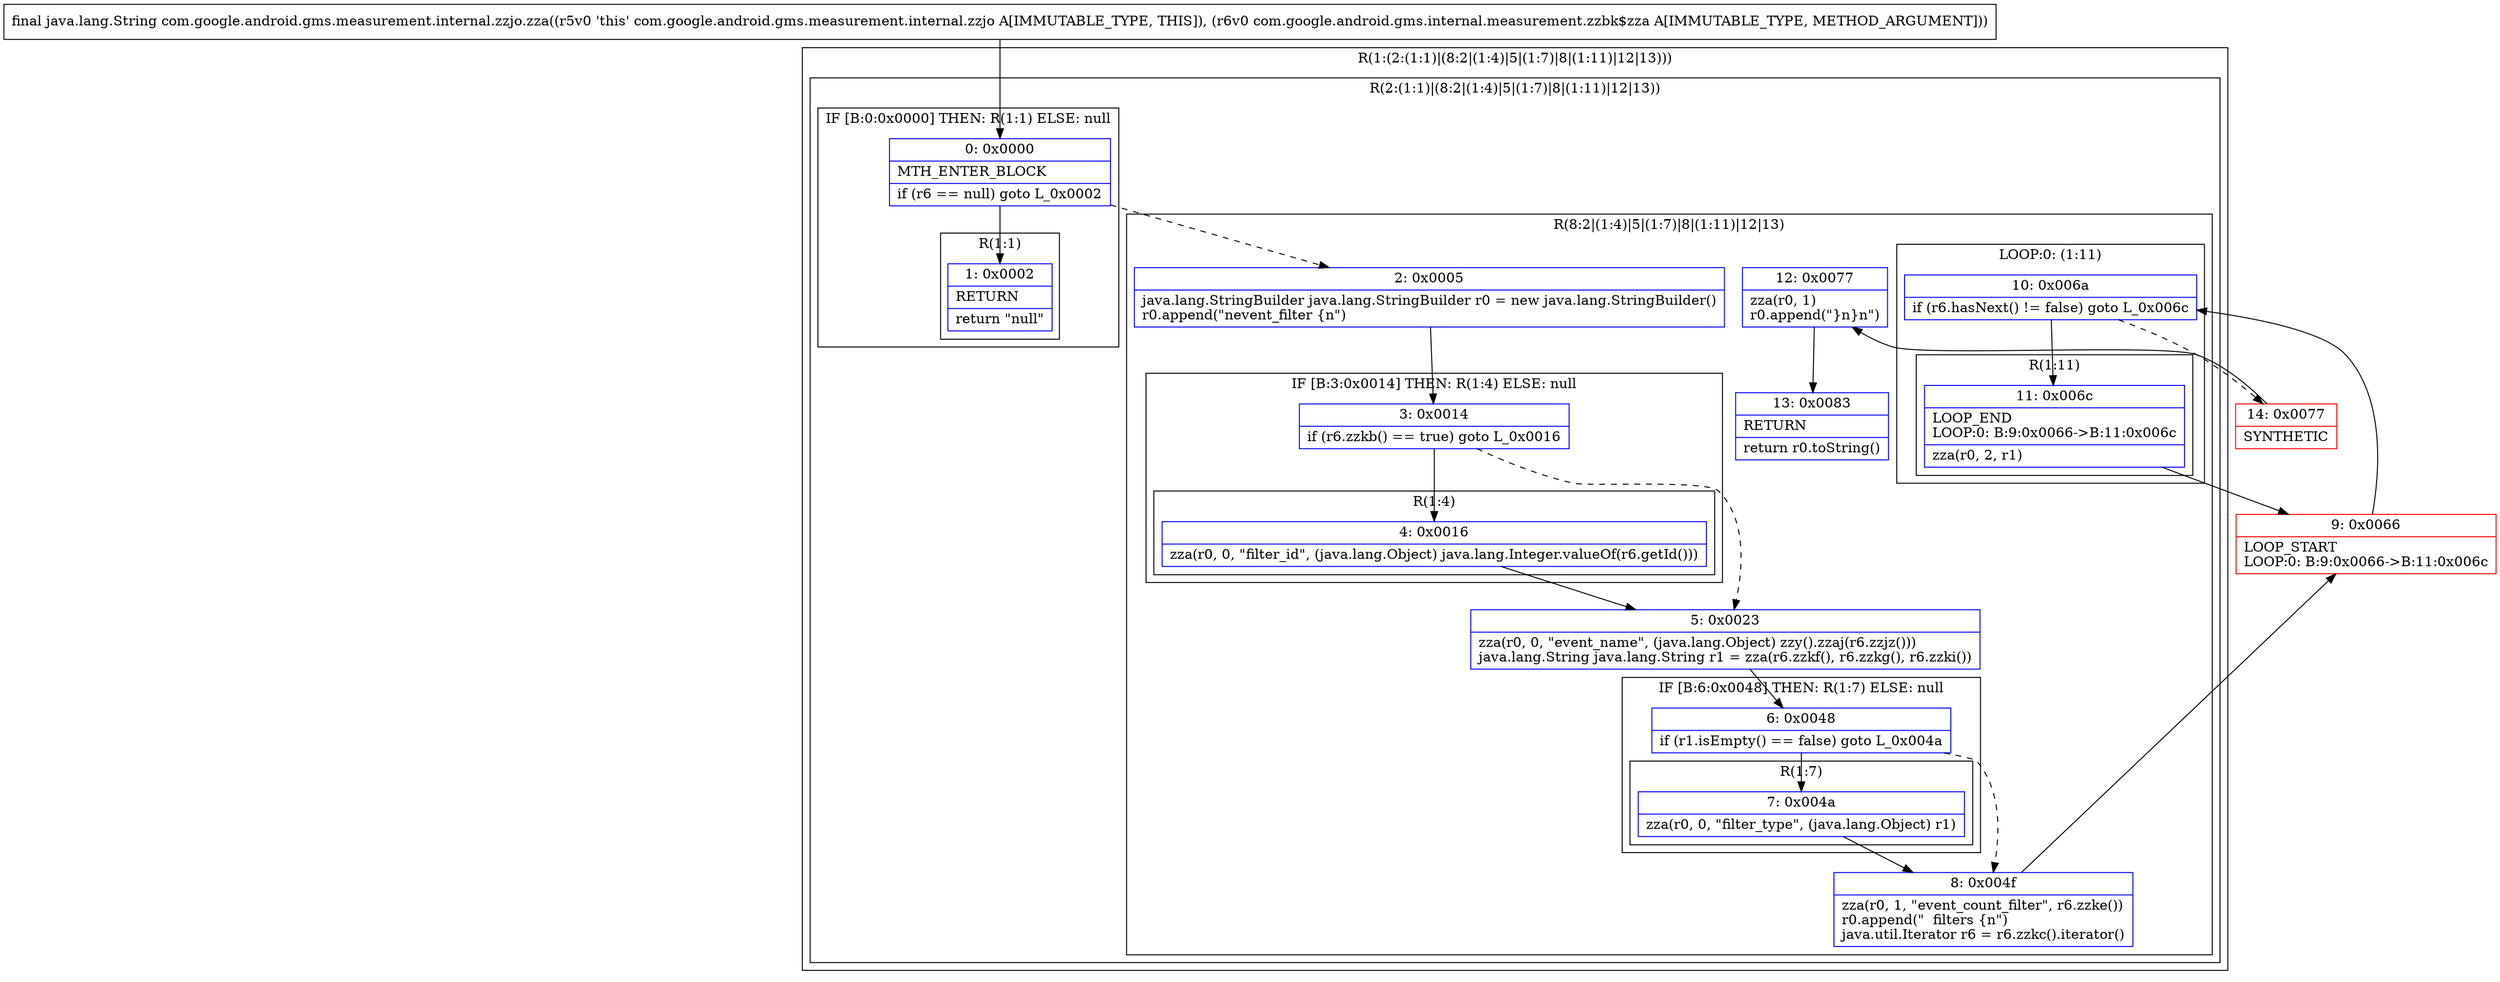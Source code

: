 digraph "CFG forcom.google.android.gms.measurement.internal.zzjo.zza(Lcom\/google\/android\/gms\/internal\/measurement\/zzbk$zza;)Ljava\/lang\/String;" {
subgraph cluster_Region_823277017 {
label = "R(1:(2:(1:1)|(8:2|(1:4)|5|(1:7)|8|(1:11)|12|13)))";
node [shape=record,color=blue];
subgraph cluster_Region_256830124 {
label = "R(2:(1:1)|(8:2|(1:4)|5|(1:7)|8|(1:11)|12|13))";
node [shape=record,color=blue];
subgraph cluster_IfRegion_539220862 {
label = "IF [B:0:0x0000] THEN: R(1:1) ELSE: null";
node [shape=record,color=blue];
Node_0 [shape=record,label="{0\:\ 0x0000|MTH_ENTER_BLOCK\l|if (r6 == null) goto L_0x0002\l}"];
subgraph cluster_Region_180081334 {
label = "R(1:1)";
node [shape=record,color=blue];
Node_1 [shape=record,label="{1\:\ 0x0002|RETURN\l|return \"null\"\l}"];
}
}
subgraph cluster_Region_2082119617 {
label = "R(8:2|(1:4)|5|(1:7)|8|(1:11)|12|13)";
node [shape=record,color=blue];
Node_2 [shape=record,label="{2\:\ 0x0005|java.lang.StringBuilder java.lang.StringBuilder r0 = new java.lang.StringBuilder()\lr0.append(\"nevent_filter \{n\")\l}"];
subgraph cluster_IfRegion_707236549 {
label = "IF [B:3:0x0014] THEN: R(1:4) ELSE: null";
node [shape=record,color=blue];
Node_3 [shape=record,label="{3\:\ 0x0014|if (r6.zzkb() == true) goto L_0x0016\l}"];
subgraph cluster_Region_1584138782 {
label = "R(1:4)";
node [shape=record,color=blue];
Node_4 [shape=record,label="{4\:\ 0x0016|zza(r0, 0, \"filter_id\", (java.lang.Object) java.lang.Integer.valueOf(r6.getId()))\l}"];
}
}
Node_5 [shape=record,label="{5\:\ 0x0023|zza(r0, 0, \"event_name\", (java.lang.Object) zzy().zzaj(r6.zzjz()))\ljava.lang.String java.lang.String r1 = zza(r6.zzkf(), r6.zzkg(), r6.zzki())\l}"];
subgraph cluster_IfRegion_1588834835 {
label = "IF [B:6:0x0048] THEN: R(1:7) ELSE: null";
node [shape=record,color=blue];
Node_6 [shape=record,label="{6\:\ 0x0048|if (r1.isEmpty() == false) goto L_0x004a\l}"];
subgraph cluster_Region_1426758331 {
label = "R(1:7)";
node [shape=record,color=blue];
Node_7 [shape=record,label="{7\:\ 0x004a|zza(r0, 0, \"filter_type\", (java.lang.Object) r1)\l}"];
}
}
Node_8 [shape=record,label="{8\:\ 0x004f|zza(r0, 1, \"event_count_filter\", r6.zzke())\lr0.append(\"  filters \{n\")\ljava.util.Iterator r6 = r6.zzkc().iterator()\l}"];
subgraph cluster_LoopRegion_1388578471 {
label = "LOOP:0: (1:11)";
node [shape=record,color=blue];
Node_10 [shape=record,label="{10\:\ 0x006a|if (r6.hasNext() != false) goto L_0x006c\l}"];
subgraph cluster_Region_1988091786 {
label = "R(1:11)";
node [shape=record,color=blue];
Node_11 [shape=record,label="{11\:\ 0x006c|LOOP_END\lLOOP:0: B:9:0x0066\-\>B:11:0x006c\l|zza(r0, 2, r1)\l}"];
}
}
Node_12 [shape=record,label="{12\:\ 0x0077|zza(r0, 1)\lr0.append(\"\}n\}n\")\l}"];
Node_13 [shape=record,label="{13\:\ 0x0083|RETURN\l|return r0.toString()\l}"];
}
}
}
Node_9 [shape=record,color=red,label="{9\:\ 0x0066|LOOP_START\lLOOP:0: B:9:0x0066\-\>B:11:0x006c\l}"];
Node_14 [shape=record,color=red,label="{14\:\ 0x0077|SYNTHETIC\l}"];
MethodNode[shape=record,label="{final java.lang.String com.google.android.gms.measurement.internal.zzjo.zza((r5v0 'this' com.google.android.gms.measurement.internal.zzjo A[IMMUTABLE_TYPE, THIS]), (r6v0 com.google.android.gms.internal.measurement.zzbk$zza A[IMMUTABLE_TYPE, METHOD_ARGUMENT])) }"];
MethodNode -> Node_0;
Node_0 -> Node_1;
Node_0 -> Node_2[style=dashed];
Node_2 -> Node_3;
Node_3 -> Node_4;
Node_3 -> Node_5[style=dashed];
Node_4 -> Node_5;
Node_5 -> Node_6;
Node_6 -> Node_7;
Node_6 -> Node_8[style=dashed];
Node_7 -> Node_8;
Node_8 -> Node_9;
Node_10 -> Node_11;
Node_10 -> Node_14[style=dashed];
Node_11 -> Node_9;
Node_12 -> Node_13;
Node_9 -> Node_10;
Node_14 -> Node_12;
}

